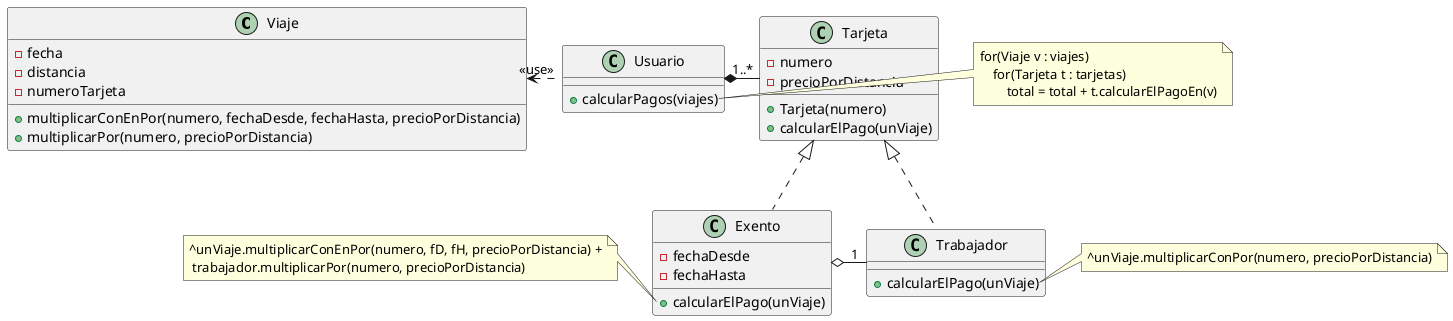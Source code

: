 @startuml

class Viaje {
    - fecha
    - distancia
    - numeroTarjeta

    + multiplicarConEnPor(numero, fechaDesde, fechaHasta, precioPorDistancia)
    + multiplicarPor(numero, precioPorDistancia)
}
class Tarjeta {
    - numero
    - precioPorDistancia

    + Tarjeta(numero)
    + calcularElPago(unViaje)
}

class Exento {
    - fechaDesde
    - fechaHasta

    + calcularElPago(unViaje)
}

note left of Exento::calcularElPago
^unViaje.multiplicarConEnPor(numero, fD, fH, precioPorDistancia) +
 trabajador.multiplicarPor(numero, precioPorDistancia)
end note

class Trabajador {
    + calcularElPago(unViaje)
}
note right of Trabajador::calcularElPago
^unViaje.multiplicarConPor(numero, precioPorDistancia)
end note

class Usuario {
    + calcularPagos(viajes)
}

note right of Usuario::calcularPagos
for(Viaje v : viajes)
    for(Tarjeta t : tarjetas)
        total = total + t.calcularElPagoEn(v)
end note

Usuario *- "1..*" Tarjeta

Tarjeta <|.. Exento
Tarjeta <|.. Trabajador

Exento o- "1" Trabajador

Viaje "<<use>>" <. Usuario
@enduml